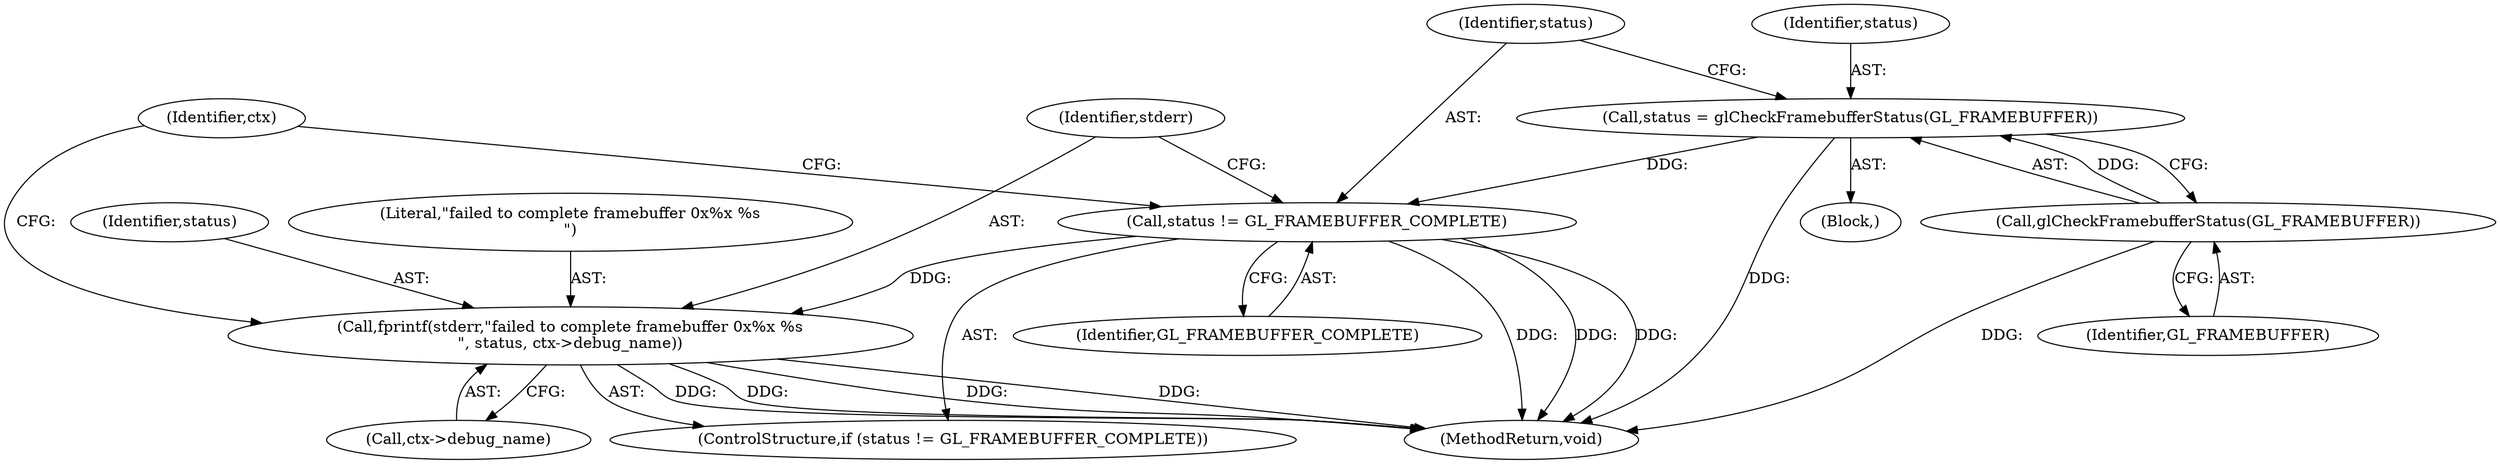 digraph "0_virglrenderer_48f67f60967f963b698ec8df57ec6912a43d6282_0@API" {
"1000516" [label="(Call,fprintf(stderr,\"failed to complete framebuffer 0x%x %s\n\", status, ctx->debug_name))"];
"1000513" [label="(Call,status != GL_FRAMEBUFFER_COMPLETE)"];
"1000508" [label="(Call,status = glCheckFramebufferStatus(GL_FRAMEBUFFER))"];
"1000510" [label="(Call,glCheckFramebufferStatus(GL_FRAMEBUFFER))"];
"1000507" [label="(Block,)"];
"1000510" [label="(Call,glCheckFramebufferStatus(GL_FRAMEBUFFER))"];
"1000509" [label="(Identifier,status)"];
"1000518" [label="(Literal,\"failed to complete framebuffer 0x%x %s\n\")"];
"1000526" [label="(Identifier,ctx)"];
"1000530" [label="(MethodReturn,void)"];
"1000515" [label="(Identifier,GL_FRAMEBUFFER_COMPLETE)"];
"1000520" [label="(Call,ctx->debug_name)"];
"1000516" [label="(Call,fprintf(stderr,\"failed to complete framebuffer 0x%x %s\n\", status, ctx->debug_name))"];
"1000514" [label="(Identifier,status)"];
"1000508" [label="(Call,status = glCheckFramebufferStatus(GL_FRAMEBUFFER))"];
"1000511" [label="(Identifier,GL_FRAMEBUFFER)"];
"1000512" [label="(ControlStructure,if (status != GL_FRAMEBUFFER_COMPLETE))"];
"1000517" [label="(Identifier,stderr)"];
"1000519" [label="(Identifier,status)"];
"1000513" [label="(Call,status != GL_FRAMEBUFFER_COMPLETE)"];
"1000516" -> "1000512"  [label="AST: "];
"1000516" -> "1000520"  [label="CFG: "];
"1000517" -> "1000516"  [label="AST: "];
"1000518" -> "1000516"  [label="AST: "];
"1000519" -> "1000516"  [label="AST: "];
"1000520" -> "1000516"  [label="AST: "];
"1000526" -> "1000516"  [label="CFG: "];
"1000516" -> "1000530"  [label="DDG: "];
"1000516" -> "1000530"  [label="DDG: "];
"1000516" -> "1000530"  [label="DDG: "];
"1000516" -> "1000530"  [label="DDG: "];
"1000513" -> "1000516"  [label="DDG: "];
"1000513" -> "1000512"  [label="AST: "];
"1000513" -> "1000515"  [label="CFG: "];
"1000514" -> "1000513"  [label="AST: "];
"1000515" -> "1000513"  [label="AST: "];
"1000517" -> "1000513"  [label="CFG: "];
"1000526" -> "1000513"  [label="CFG: "];
"1000513" -> "1000530"  [label="DDG: "];
"1000513" -> "1000530"  [label="DDG: "];
"1000513" -> "1000530"  [label="DDG: "];
"1000508" -> "1000513"  [label="DDG: "];
"1000508" -> "1000507"  [label="AST: "];
"1000508" -> "1000510"  [label="CFG: "];
"1000509" -> "1000508"  [label="AST: "];
"1000510" -> "1000508"  [label="AST: "];
"1000514" -> "1000508"  [label="CFG: "];
"1000508" -> "1000530"  [label="DDG: "];
"1000510" -> "1000508"  [label="DDG: "];
"1000510" -> "1000511"  [label="CFG: "];
"1000511" -> "1000510"  [label="AST: "];
"1000510" -> "1000530"  [label="DDG: "];
}
